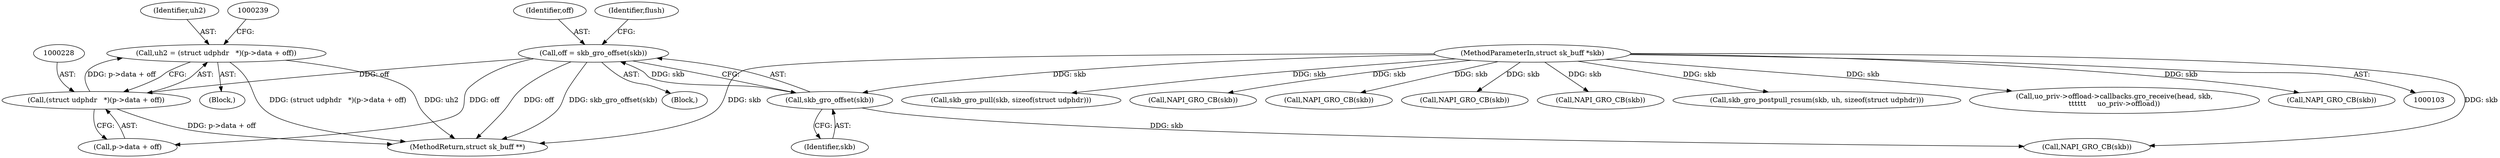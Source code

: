 digraph "0_linux_fac8e0f579695a3ecbc4d3cac369139d7f819971_1@integer" {
"1000225" [label="(Call,uh2 = (struct udphdr   *)(p->data + off))"];
"1000227" [label="(Call,(struct udphdr   *)(p->data + off))"];
"1000116" [label="(Call,off = skb_gro_offset(skb))"];
"1000118" [label="(Call,skb_gro_offset(skb))"];
"1000105" [label="(MethodParameterIn,struct sk_buff *skb)"];
"1000116" [label="(Call,off = skb_gro_offset(skb))"];
"1000226" [label="(Identifier,uh2)"];
"1000268" [label="(Call,skb_gro_pull(skb, sizeof(struct udphdr)))"];
"1000117" [label="(Identifier,off)"];
"1000279" [label="(Call,NAPI_GRO_CB(skb))"];
"1000145" [label="(Call,NAPI_GRO_CB(skb))"];
"1000151" [label="(Call,NAPI_GRO_CB(skb))"];
"1000225" [label="(Call,uh2 = (struct udphdr   *)(p->data + off))"];
"1000127" [label="(Call,NAPI_GRO_CB(skb))"];
"1000119" [label="(Identifier,skb)"];
"1000118" [label="(Call,skb_gro_offset(skb))"];
"1000300" [label="(Call,NAPI_GRO_CB(skb))"];
"1000272" [label="(Call,skb_gro_postpull_rcsum(skb, uh, sizeof(struct udphdr)))"];
"1000306" [label="(MethodReturn,struct sk_buff **)"];
"1000227" [label="(Call,(struct udphdr   *)(p->data + off))"];
"1000217" [label="(Block,)"];
"1000289" [label="(Call,uo_priv->offload->callbacks.gro_receive(head, skb,\n\t\t\t\t\t\t     uo_priv->offload))"];
"1000107" [label="(Block,)"];
"1000139" [label="(Call,NAPI_GRO_CB(skb))"];
"1000122" [label="(Identifier,flush)"];
"1000229" [label="(Call,p->data + off)"];
"1000105" [label="(MethodParameterIn,struct sk_buff *skb)"];
"1000225" -> "1000217"  [label="AST: "];
"1000225" -> "1000227"  [label="CFG: "];
"1000226" -> "1000225"  [label="AST: "];
"1000227" -> "1000225"  [label="AST: "];
"1000239" -> "1000225"  [label="CFG: "];
"1000225" -> "1000306"  [label="DDG: (struct udphdr   *)(p->data + off)"];
"1000225" -> "1000306"  [label="DDG: uh2"];
"1000227" -> "1000225"  [label="DDG: p->data + off"];
"1000227" -> "1000229"  [label="CFG: "];
"1000228" -> "1000227"  [label="AST: "];
"1000229" -> "1000227"  [label="AST: "];
"1000227" -> "1000306"  [label="DDG: p->data + off"];
"1000116" -> "1000227"  [label="DDG: off"];
"1000116" -> "1000107"  [label="AST: "];
"1000116" -> "1000118"  [label="CFG: "];
"1000117" -> "1000116"  [label="AST: "];
"1000118" -> "1000116"  [label="AST: "];
"1000122" -> "1000116"  [label="CFG: "];
"1000116" -> "1000306"  [label="DDG: off"];
"1000116" -> "1000306"  [label="DDG: skb_gro_offset(skb)"];
"1000118" -> "1000116"  [label="DDG: skb"];
"1000116" -> "1000229"  [label="DDG: off"];
"1000118" -> "1000119"  [label="CFG: "];
"1000119" -> "1000118"  [label="AST: "];
"1000105" -> "1000118"  [label="DDG: skb"];
"1000118" -> "1000127"  [label="DDG: skb"];
"1000105" -> "1000103"  [label="AST: "];
"1000105" -> "1000306"  [label="DDG: skb"];
"1000105" -> "1000127"  [label="DDG: skb"];
"1000105" -> "1000139"  [label="DDG: skb"];
"1000105" -> "1000145"  [label="DDG: skb"];
"1000105" -> "1000151"  [label="DDG: skb"];
"1000105" -> "1000268"  [label="DDG: skb"];
"1000105" -> "1000272"  [label="DDG: skb"];
"1000105" -> "1000279"  [label="DDG: skb"];
"1000105" -> "1000289"  [label="DDG: skb"];
"1000105" -> "1000300"  [label="DDG: skb"];
}
